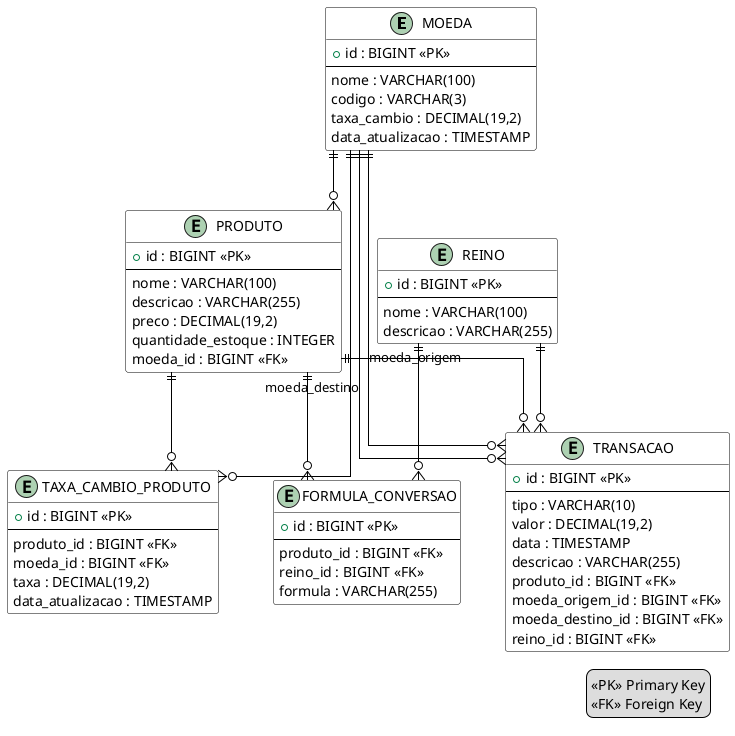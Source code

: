 @startuml MercadoSRM ER Diagram

' Configurações
skinparam linetype ortho
skinparam class {
    BackgroundColor White
    ArrowColor Black
    BorderColor Black
}

' Entidades
entity "MOEDA" as moeda {
    + id : BIGINT <<PK>>
    --
    nome : VARCHAR(100)
    codigo : VARCHAR(3)
    taxa_cambio : DECIMAL(19,2)
    data_atualizacao : TIMESTAMP
}

entity "PRODUTO" as produto {
    + id : BIGINT <<PK>>
    --
    nome : VARCHAR(100)
    descricao : VARCHAR(255)
    preco : DECIMAL(19,2)
    quantidade_estoque : INTEGER
    moeda_id : BIGINT <<FK>>
}

entity "REINO" as reino {
    + id : BIGINT <<PK>>
    --
    nome : VARCHAR(100)
    descricao : VARCHAR(255)
}

entity "TRANSACAO" as transacao {
    + id : BIGINT <<PK>>
    --
    tipo : VARCHAR(10)
    valor : DECIMAL(19,2)
    data : TIMESTAMP
    descricao : VARCHAR(255)
    produto_id : BIGINT <<FK>>
    moeda_origem_id : BIGINT <<FK>>
    moeda_destino_id : BIGINT <<FK>>
    reino_id : BIGINT <<FK>>
}

entity "FORMULA_CONVERSAO" as formula {
    + id : BIGINT <<PK>>
    --
    produto_id : BIGINT <<FK>>
    reino_id : BIGINT <<FK>>
    formula : VARCHAR(255)
}

entity "TAXA_CAMBIO_PRODUTO" as taxa {
    + id : BIGINT <<PK>>
    --
    produto_id : BIGINT <<FK>>
    moeda_id : BIGINT <<FK>>
    taxa : DECIMAL(19,2)
    data_atualizacao : TIMESTAMP
}

' Relacionamentos
moeda ||--o{ produto
moeda ||--o{ transacao : moeda_origem
moeda ||--o{ transacao : moeda_destino
produto ||--o{ transacao
reino ||--o{ transacao
reino ||--o{ formula
produto ||--o{ formula
produto ||--o{ taxa
moeda ||--o{ taxa

' Legenda
legend right
    <<PK>> Primary Key
    <<FK>> Foreign Key
endlegend

@enduml 